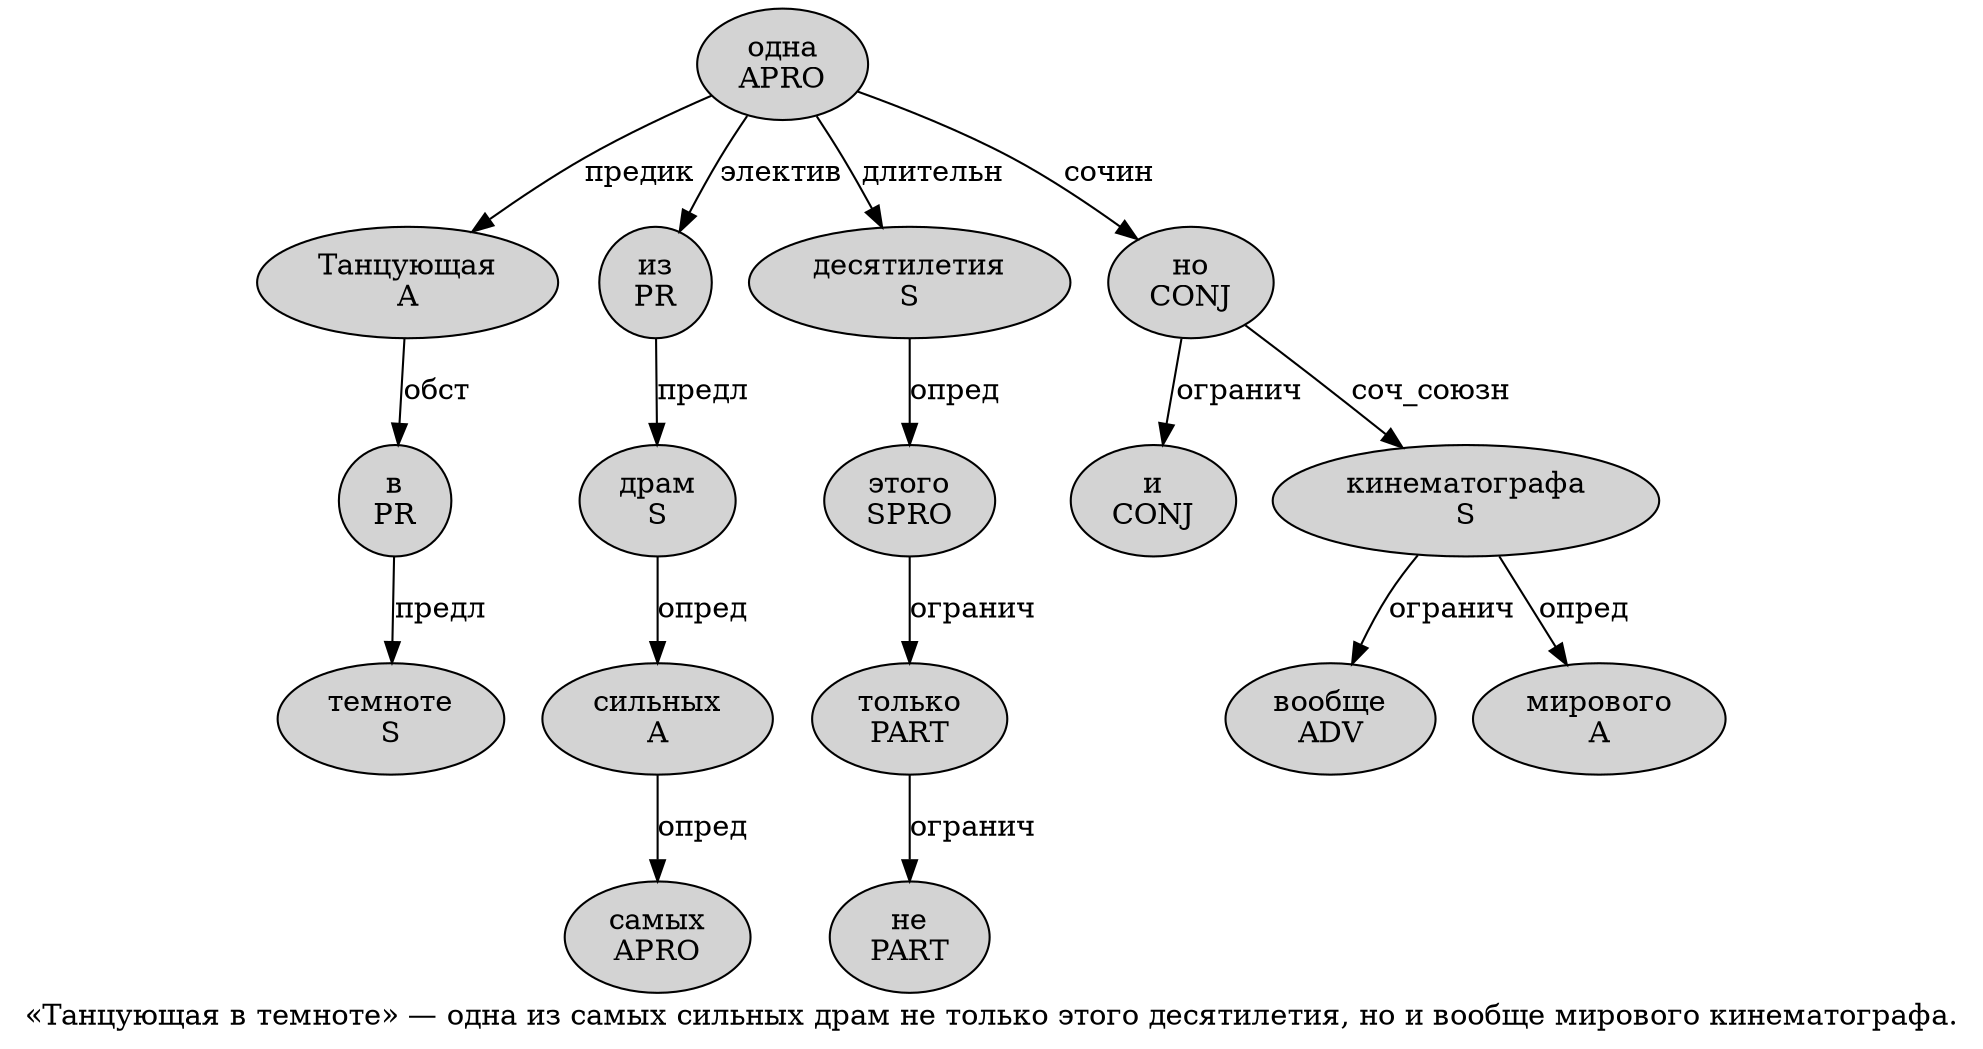 digraph SENTENCE_867 {
	graph [label="«Танцующая в темноте» — одна из самых сильных драм не только этого десятилетия, но и вообще мирового кинематографа."]
	node [style=filled]
		1 [label="Танцующая
A" color="" fillcolor=lightgray penwidth=1 shape=ellipse]
		2 [label="в
PR" color="" fillcolor=lightgray penwidth=1 shape=ellipse]
		3 [label="темноте
S" color="" fillcolor=lightgray penwidth=1 shape=ellipse]
		6 [label="одна
APRO" color="" fillcolor=lightgray penwidth=1 shape=ellipse]
		7 [label="из
PR" color="" fillcolor=lightgray penwidth=1 shape=ellipse]
		8 [label="самых
APRO" color="" fillcolor=lightgray penwidth=1 shape=ellipse]
		9 [label="сильных
A" color="" fillcolor=lightgray penwidth=1 shape=ellipse]
		10 [label="драм
S" color="" fillcolor=lightgray penwidth=1 shape=ellipse]
		11 [label="не
PART" color="" fillcolor=lightgray penwidth=1 shape=ellipse]
		12 [label="только
PART" color="" fillcolor=lightgray penwidth=1 shape=ellipse]
		13 [label="этого
SPRO" color="" fillcolor=lightgray penwidth=1 shape=ellipse]
		14 [label="десятилетия
S" color="" fillcolor=lightgray penwidth=1 shape=ellipse]
		16 [label="но
CONJ" color="" fillcolor=lightgray penwidth=1 shape=ellipse]
		17 [label="и
CONJ" color="" fillcolor=lightgray penwidth=1 shape=ellipse]
		18 [label="вообще
ADV" color="" fillcolor=lightgray penwidth=1 shape=ellipse]
		19 [label="мирового
A" color="" fillcolor=lightgray penwidth=1 shape=ellipse]
		20 [label="кинематографа
S" color="" fillcolor=lightgray penwidth=1 shape=ellipse]
			9 -> 8 [label="опред"]
			7 -> 10 [label="предл"]
			2 -> 3 [label="предл"]
			20 -> 18 [label="огранич"]
			20 -> 19 [label="опред"]
			13 -> 12 [label="огранич"]
			16 -> 17 [label="огранич"]
			16 -> 20 [label="соч_союзн"]
			10 -> 9 [label="опред"]
			14 -> 13 [label="опред"]
			12 -> 11 [label="огранич"]
			1 -> 2 [label="обст"]
			6 -> 1 [label="предик"]
			6 -> 7 [label="электив"]
			6 -> 14 [label="длительн"]
			6 -> 16 [label="сочин"]
}